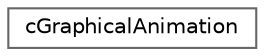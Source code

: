 digraph "Graphical Class Hierarchy"
{
 // LATEX_PDF_SIZE
  bgcolor="transparent";
  edge [fontname=Helvetica,fontsize=10,labelfontname=Helvetica,labelfontsize=10];
  node [fontname=Helvetica,fontsize=10,shape=box,height=0.2,width=0.4];
  rankdir="LR";
  Node0 [label="cGraphicalAnimation",height=0.2,width=0.4,color="grey40", fillcolor="white", style="filled",URL="$classc_graphical_animation.html",tooltip=" "];
}
